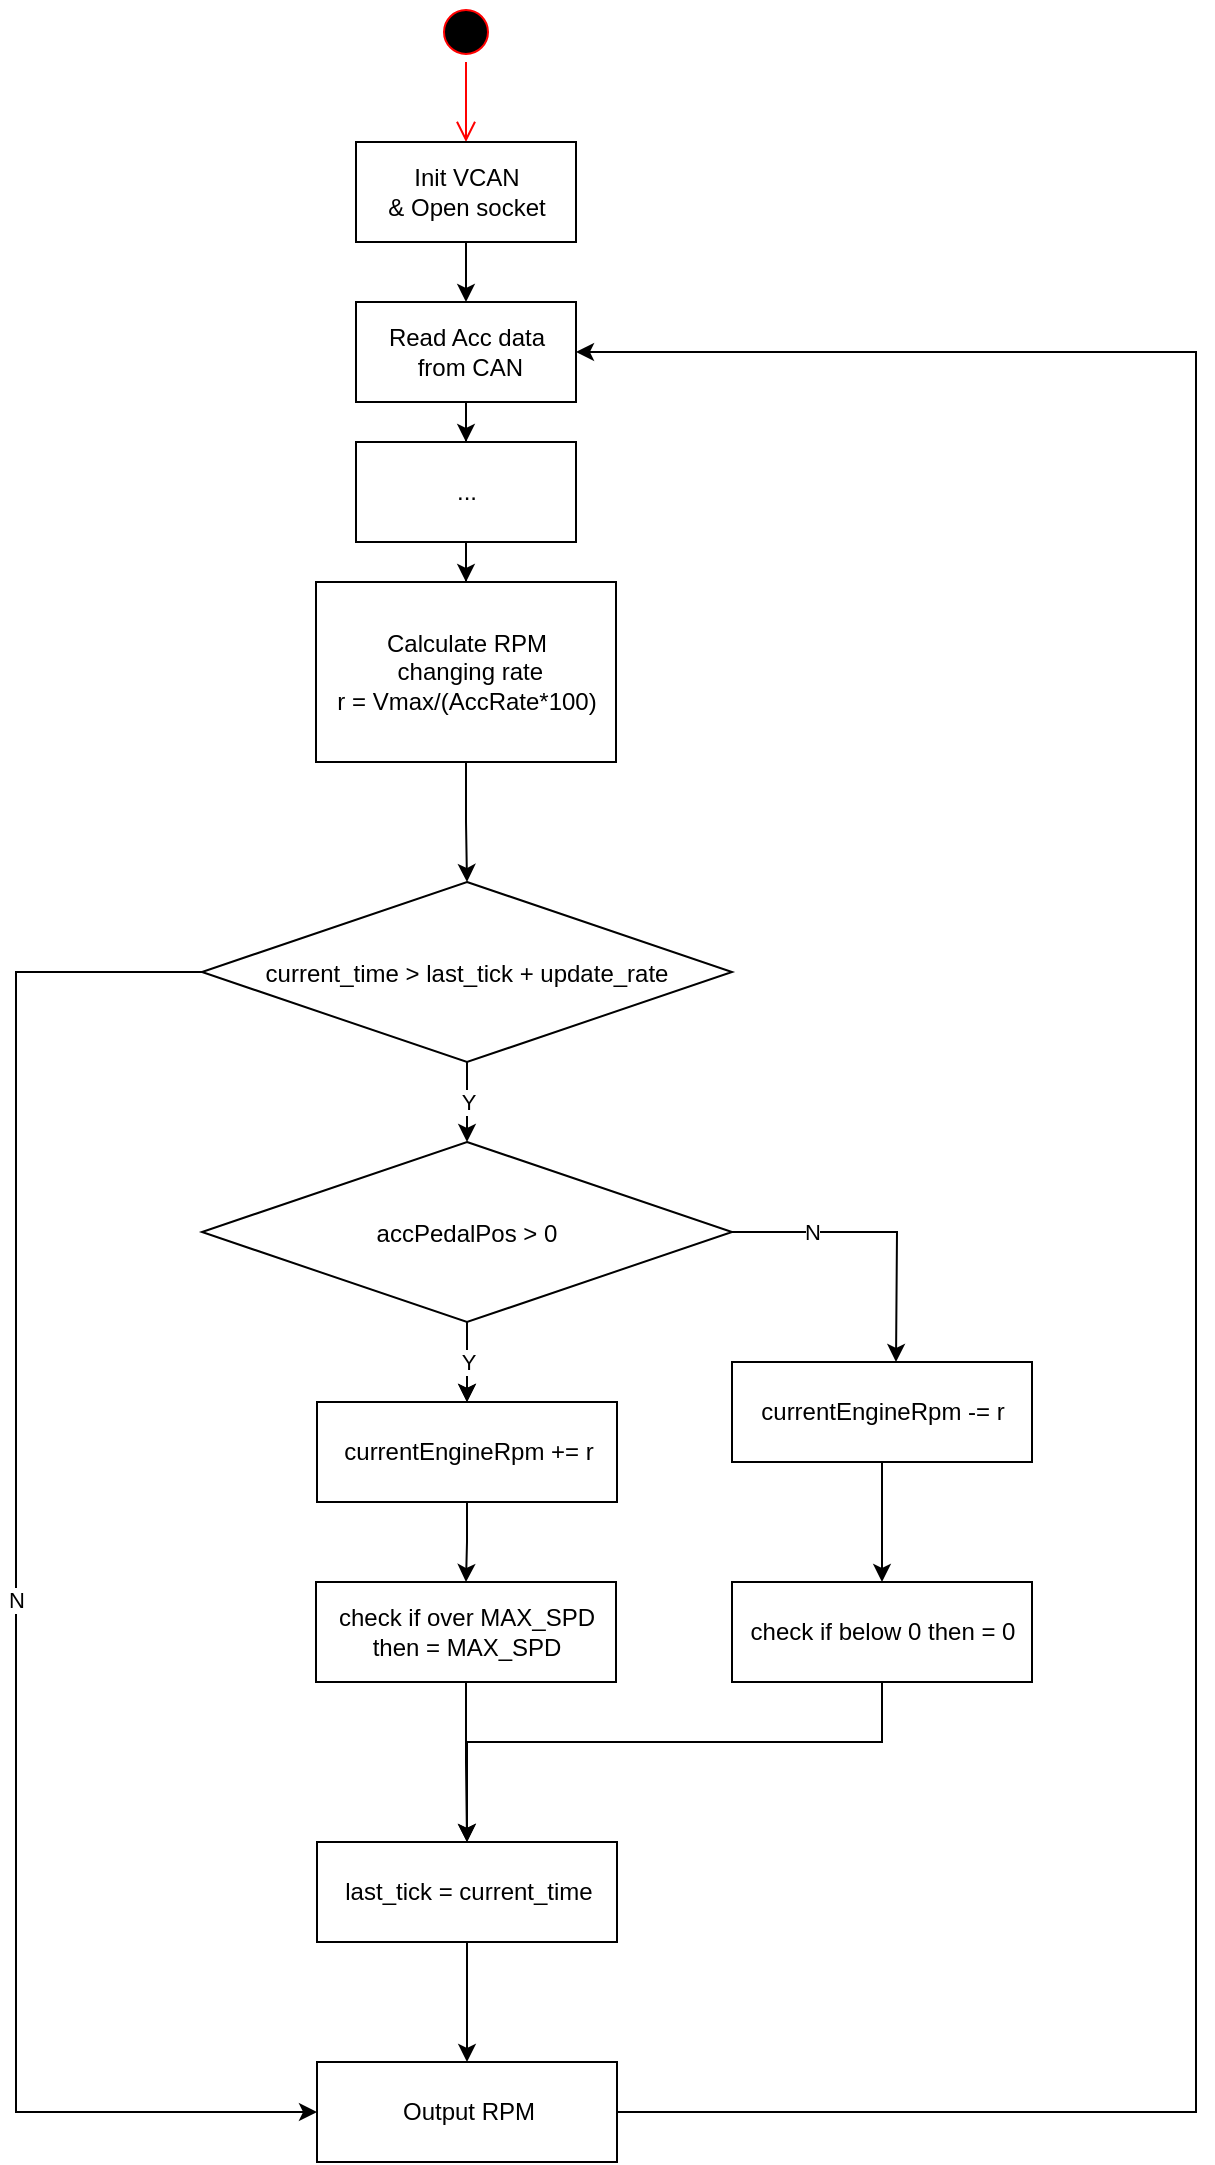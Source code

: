 <mxfile>
    <diagram id="EbYbfpJhEDFFz2nioRpF" name="Page-1">
        <mxGraphModel dx="430" dy="633" grid="1" gridSize="10" guides="1" tooltips="1" connect="1" arrows="1" fold="1" page="1" pageScale="1" pageWidth="850" pageHeight="1100" math="0" shadow="0">
            <root>
                <mxCell id="0"/>
                <mxCell id="1" parent="0"/>
                <mxCell id="2" value="" style="ellipse;html=1;shape=startState;fillColor=#000000;strokeColor=#ff0000;" parent="1" vertex="1">
                    <mxGeometry x="410" y="80" width="30" height="30" as="geometry"/>
                </mxCell>
                <mxCell id="3" value="" style="edgeStyle=orthogonalEdgeStyle;html=1;verticalAlign=bottom;endArrow=open;endSize=8;strokeColor=#ff0000;entryX=0.5;entryY=0;entryDx=0;entryDy=0;" parent="1" source="2" target="8" edge="1">
                    <mxGeometry relative="1" as="geometry">
                        <mxPoint x="425" y="150" as="targetPoint"/>
                    </mxGeometry>
                </mxCell>
                <mxCell id="21" style="edgeStyle=orthogonalEdgeStyle;rounded=0;orthogonalLoop=1;jettySize=auto;html=1;" edge="1" parent="1" source="6" target="20">
                    <mxGeometry relative="1" as="geometry"/>
                </mxCell>
                <mxCell id="6" value="Read Acc data&lt;br&gt;&amp;nbsp;from CAN" style="html=1;" parent="1" vertex="1">
                    <mxGeometry x="370" y="230" width="110" height="50" as="geometry"/>
                </mxCell>
                <mxCell id="26" value="Y" style="edgeStyle=orthogonalEdgeStyle;rounded=0;orthogonalLoop=1;jettySize=auto;html=1;" edge="1" parent="1" source="7" target="19">
                    <mxGeometry relative="1" as="geometry"/>
                </mxCell>
                <mxCell id="35" value="N" style="edgeStyle=orthogonalEdgeStyle;rounded=0;orthogonalLoop=1;jettySize=auto;html=1;entryX=0;entryY=0.5;entryDx=0;entryDy=0;" edge="1" parent="1" source="7" target="34">
                    <mxGeometry relative="1" as="geometry">
                        <Array as="points">
                            <mxPoint x="200" y="565"/>
                            <mxPoint x="200" y="1135"/>
                        </Array>
                    </mxGeometry>
                </mxCell>
                <mxCell id="7" value="current_time &gt; last_tick + update_rate" style="rhombus;" parent="1" vertex="1">
                    <mxGeometry x="293" y="520" width="265" height="90" as="geometry"/>
                </mxCell>
                <mxCell id="9" style="edgeStyle=orthogonalEdgeStyle;rounded=0;orthogonalLoop=1;jettySize=auto;html=1;entryX=0.5;entryY=0;entryDx=0;entryDy=0;" parent="1" source="8" target="6" edge="1">
                    <mxGeometry relative="1" as="geometry"/>
                </mxCell>
                <mxCell id="8" value="Init VCAN &lt;br&gt;&amp;amp; Open socket" style="html=1;" parent="1" vertex="1">
                    <mxGeometry x="370" y="150" width="110" height="50" as="geometry"/>
                </mxCell>
                <mxCell id="17" style="edgeStyle=orthogonalEdgeStyle;rounded=0;orthogonalLoop=1;jettySize=auto;html=1;entryX=0.5;entryY=0;entryDx=0;entryDy=0;" edge="1" parent="1" source="11" target="7">
                    <mxGeometry relative="1" as="geometry"/>
                </mxCell>
                <mxCell id="11" value="Calculate RPM&lt;br&gt;&amp;nbsp;changing rate&lt;br&gt;r = Vmax/(AccRate*100)" style="html=1;" parent="1" vertex="1">
                    <mxGeometry x="350" y="370" width="150" height="90" as="geometry"/>
                </mxCell>
                <mxCell id="36" style="edgeStyle=orthogonalEdgeStyle;rounded=0;orthogonalLoop=1;jettySize=auto;html=1;" edge="1" parent="1" source="15" target="34">
                    <mxGeometry relative="1" as="geometry"/>
                </mxCell>
                <mxCell id="15" value="last_tick = current_time" style="html=1;" vertex="1" parent="1">
                    <mxGeometry x="350.5" y="1000" width="150" height="50" as="geometry"/>
                </mxCell>
                <mxCell id="25" style="edgeStyle=orthogonalEdgeStyle;rounded=0;orthogonalLoop=1;jettySize=auto;html=1;" edge="1" parent="1" source="18" target="23">
                    <mxGeometry relative="1" as="geometry"/>
                </mxCell>
                <mxCell id="18" value="currentEngineRpm += r" style="html=1;" vertex="1" parent="1">
                    <mxGeometry x="350.5" y="780" width="150" height="50" as="geometry"/>
                </mxCell>
                <mxCell id="24" style="edgeStyle=orthogonalEdgeStyle;rounded=0;orthogonalLoop=1;jettySize=auto;html=1;entryX=0.5;entryY=0;entryDx=0;entryDy=0;" edge="1" parent="1" source="19" target="18">
                    <mxGeometry relative="1" as="geometry"/>
                </mxCell>
                <mxCell id="28" value="Y" style="edgeStyle=orthogonalEdgeStyle;rounded=0;orthogonalLoop=1;jettySize=auto;html=1;" edge="1" parent="1" source="19" target="18">
                    <mxGeometry relative="1" as="geometry"/>
                </mxCell>
                <mxCell id="29" value="N" style="edgeStyle=orthogonalEdgeStyle;rounded=0;orthogonalLoop=1;jettySize=auto;html=1;" edge="1" parent="1" source="19">
                    <mxGeometry x="-0.465" relative="1" as="geometry">
                        <mxPoint x="640" y="760" as="targetPoint"/>
                        <mxPoint as="offset"/>
                    </mxGeometry>
                </mxCell>
                <mxCell id="19" value="accPedalPos &gt; 0" style="rhombus;" vertex="1" parent="1">
                    <mxGeometry x="293" y="650" width="265" height="90" as="geometry"/>
                </mxCell>
                <mxCell id="22" style="edgeStyle=orthogonalEdgeStyle;rounded=0;orthogonalLoop=1;jettySize=auto;html=1;" edge="1" parent="1" source="20" target="11">
                    <mxGeometry relative="1" as="geometry"/>
                </mxCell>
                <mxCell id="20" value="..." style="html=1;" vertex="1" parent="1">
                    <mxGeometry x="370" y="300" width="110" height="50" as="geometry"/>
                </mxCell>
                <mxCell id="32" style="edgeStyle=orthogonalEdgeStyle;rounded=0;orthogonalLoop=1;jettySize=auto;html=1;" edge="1" parent="1" source="23" target="15">
                    <mxGeometry relative="1" as="geometry"/>
                </mxCell>
                <mxCell id="23" value="check if over MAX_SPD &lt;br&gt;then = MAX_SPD" style="html=1;" vertex="1" parent="1">
                    <mxGeometry x="350" y="870" width="150" height="50" as="geometry"/>
                </mxCell>
                <mxCell id="31" style="edgeStyle=orthogonalEdgeStyle;rounded=0;orthogonalLoop=1;jettySize=auto;html=1;entryX=0.5;entryY=0;entryDx=0;entryDy=0;" edge="1" parent="1" source="27" target="30">
                    <mxGeometry relative="1" as="geometry"/>
                </mxCell>
                <mxCell id="27" value="currentEngineRpm -= r" style="html=1;" vertex="1" parent="1">
                    <mxGeometry x="558" y="760" width="150" height="50" as="geometry"/>
                </mxCell>
                <mxCell id="33" style="edgeStyle=orthogonalEdgeStyle;rounded=0;orthogonalLoop=1;jettySize=auto;html=1;entryX=0.5;entryY=0;entryDx=0;entryDy=0;" edge="1" parent="1" source="30" target="15">
                    <mxGeometry relative="1" as="geometry">
                        <Array as="points">
                            <mxPoint x="633" y="950"/>
                            <mxPoint x="426" y="950"/>
                        </Array>
                    </mxGeometry>
                </mxCell>
                <mxCell id="30" value="check if below 0 then = 0" style="html=1;" vertex="1" parent="1">
                    <mxGeometry x="558" y="870" width="150" height="50" as="geometry"/>
                </mxCell>
                <mxCell id="37" style="edgeStyle=orthogonalEdgeStyle;rounded=0;orthogonalLoop=1;jettySize=auto;html=1;" edge="1" parent="1" source="34" target="6">
                    <mxGeometry relative="1" as="geometry">
                        <Array as="points">
                            <mxPoint x="790" y="1135"/>
                            <mxPoint x="790" y="255"/>
                        </Array>
                    </mxGeometry>
                </mxCell>
                <mxCell id="34" value="Output RPM" style="html=1;" vertex="1" parent="1">
                    <mxGeometry x="350.5" y="1110" width="150" height="50" as="geometry"/>
                </mxCell>
            </root>
        </mxGraphModel>
    </diagram>
</mxfile>